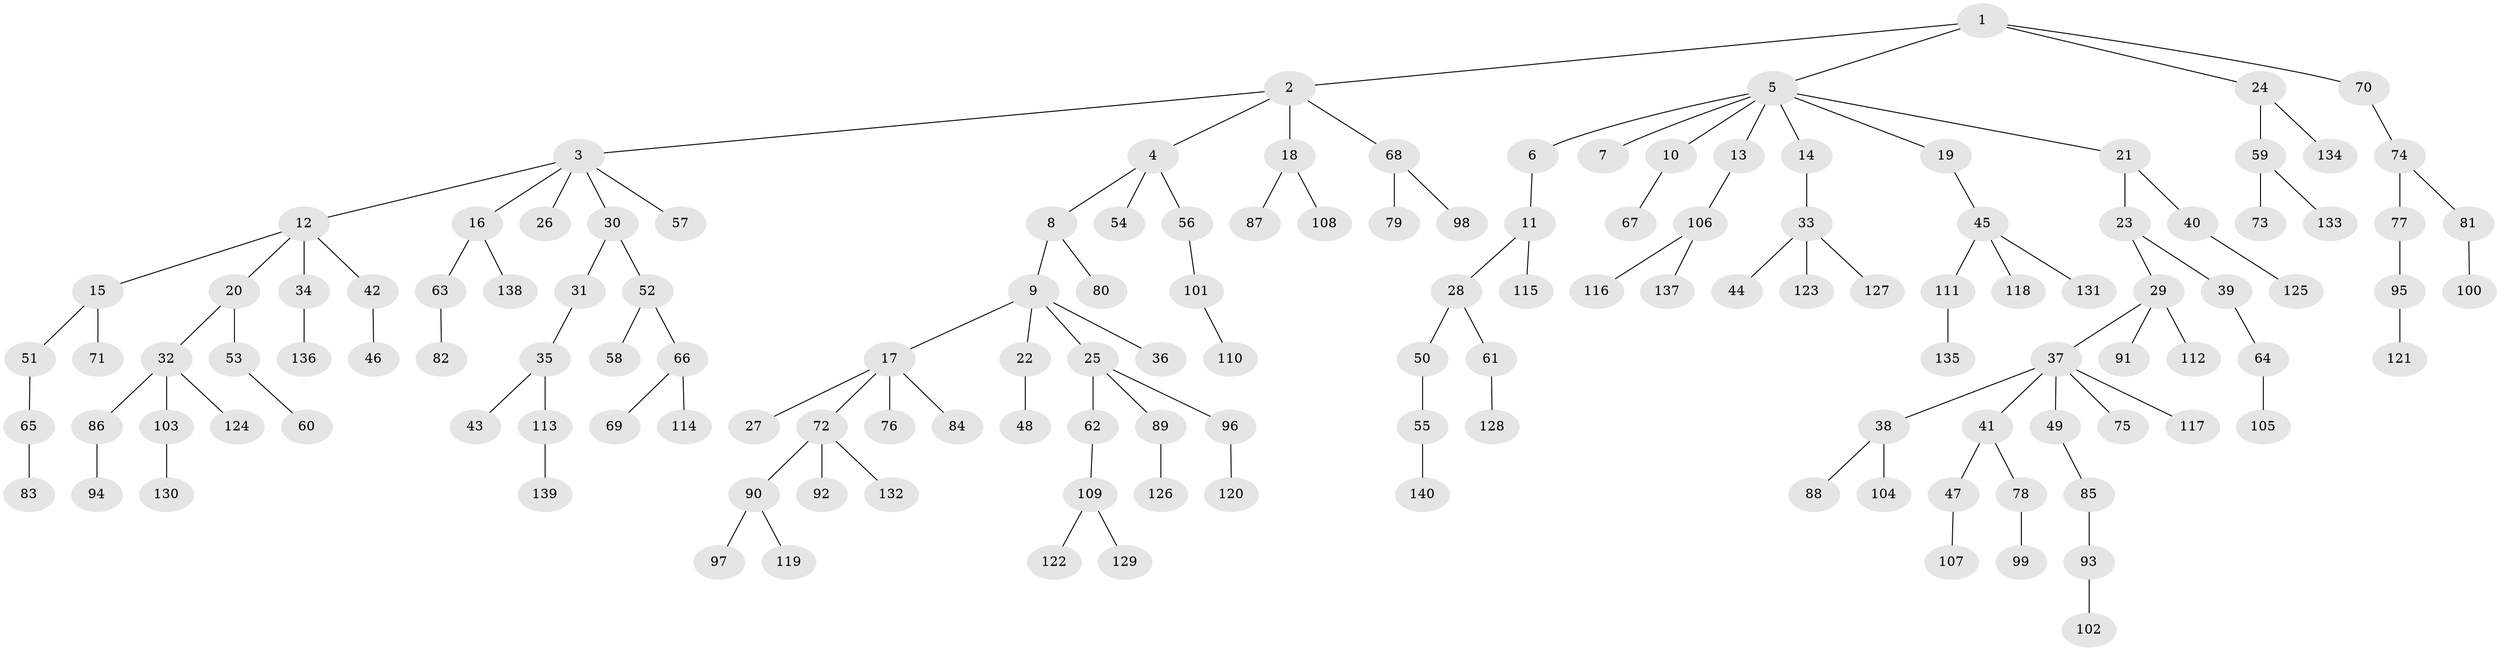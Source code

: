 // Generated by graph-tools (version 1.1) at 2025/02/03/09/25 03:02:22]
// undirected, 140 vertices, 139 edges
graph export_dot {
graph [start="1"]
  node [color=gray90,style=filled];
  1;
  2;
  3;
  4;
  5;
  6;
  7;
  8;
  9;
  10;
  11;
  12;
  13;
  14;
  15;
  16;
  17;
  18;
  19;
  20;
  21;
  22;
  23;
  24;
  25;
  26;
  27;
  28;
  29;
  30;
  31;
  32;
  33;
  34;
  35;
  36;
  37;
  38;
  39;
  40;
  41;
  42;
  43;
  44;
  45;
  46;
  47;
  48;
  49;
  50;
  51;
  52;
  53;
  54;
  55;
  56;
  57;
  58;
  59;
  60;
  61;
  62;
  63;
  64;
  65;
  66;
  67;
  68;
  69;
  70;
  71;
  72;
  73;
  74;
  75;
  76;
  77;
  78;
  79;
  80;
  81;
  82;
  83;
  84;
  85;
  86;
  87;
  88;
  89;
  90;
  91;
  92;
  93;
  94;
  95;
  96;
  97;
  98;
  99;
  100;
  101;
  102;
  103;
  104;
  105;
  106;
  107;
  108;
  109;
  110;
  111;
  112;
  113;
  114;
  115;
  116;
  117;
  118;
  119;
  120;
  121;
  122;
  123;
  124;
  125;
  126;
  127;
  128;
  129;
  130;
  131;
  132;
  133;
  134;
  135;
  136;
  137;
  138;
  139;
  140;
  1 -- 2;
  1 -- 5;
  1 -- 24;
  1 -- 70;
  2 -- 3;
  2 -- 4;
  2 -- 18;
  2 -- 68;
  3 -- 12;
  3 -- 16;
  3 -- 26;
  3 -- 30;
  3 -- 57;
  4 -- 8;
  4 -- 54;
  4 -- 56;
  5 -- 6;
  5 -- 7;
  5 -- 10;
  5 -- 13;
  5 -- 14;
  5 -- 19;
  5 -- 21;
  6 -- 11;
  8 -- 9;
  8 -- 80;
  9 -- 17;
  9 -- 22;
  9 -- 25;
  9 -- 36;
  10 -- 67;
  11 -- 28;
  11 -- 115;
  12 -- 15;
  12 -- 20;
  12 -- 34;
  12 -- 42;
  13 -- 106;
  14 -- 33;
  15 -- 51;
  15 -- 71;
  16 -- 63;
  16 -- 138;
  17 -- 27;
  17 -- 72;
  17 -- 76;
  17 -- 84;
  18 -- 87;
  18 -- 108;
  19 -- 45;
  20 -- 32;
  20 -- 53;
  21 -- 23;
  21 -- 40;
  22 -- 48;
  23 -- 29;
  23 -- 39;
  24 -- 59;
  24 -- 134;
  25 -- 62;
  25 -- 89;
  25 -- 96;
  28 -- 50;
  28 -- 61;
  29 -- 37;
  29 -- 91;
  29 -- 112;
  30 -- 31;
  30 -- 52;
  31 -- 35;
  32 -- 86;
  32 -- 103;
  32 -- 124;
  33 -- 44;
  33 -- 123;
  33 -- 127;
  34 -- 136;
  35 -- 43;
  35 -- 113;
  37 -- 38;
  37 -- 41;
  37 -- 49;
  37 -- 75;
  37 -- 117;
  38 -- 88;
  38 -- 104;
  39 -- 64;
  40 -- 125;
  41 -- 47;
  41 -- 78;
  42 -- 46;
  45 -- 111;
  45 -- 118;
  45 -- 131;
  47 -- 107;
  49 -- 85;
  50 -- 55;
  51 -- 65;
  52 -- 58;
  52 -- 66;
  53 -- 60;
  55 -- 140;
  56 -- 101;
  59 -- 73;
  59 -- 133;
  61 -- 128;
  62 -- 109;
  63 -- 82;
  64 -- 105;
  65 -- 83;
  66 -- 69;
  66 -- 114;
  68 -- 79;
  68 -- 98;
  70 -- 74;
  72 -- 90;
  72 -- 92;
  72 -- 132;
  74 -- 77;
  74 -- 81;
  77 -- 95;
  78 -- 99;
  81 -- 100;
  85 -- 93;
  86 -- 94;
  89 -- 126;
  90 -- 97;
  90 -- 119;
  93 -- 102;
  95 -- 121;
  96 -- 120;
  101 -- 110;
  103 -- 130;
  106 -- 116;
  106 -- 137;
  109 -- 122;
  109 -- 129;
  111 -- 135;
  113 -- 139;
}
